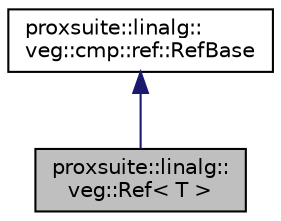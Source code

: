 digraph "proxsuite::linalg::veg::Ref&lt; T &gt;"
{
 // LATEX_PDF_SIZE
  bgcolor="transparent";
  edge [fontname="Helvetica",fontsize="10",labelfontname="Helvetica",labelfontsize="10"];
  node [fontname="Helvetica",fontsize="10",shape=record];
  Node1 [label="proxsuite::linalg::\lveg::Ref\< T \>",height=0.2,width=0.4,color="black", fillcolor="grey75", style="filled", fontcolor="black",tooltip=" "];
  Node2 -> Node1 [dir="back",color="midnightblue",fontsize="10",style="solid",fontname="Helvetica"];
  Node2 [label="proxsuite::linalg::\lveg::cmp::ref::RefBase",height=0.2,width=0.4,color="black",URL="$structproxsuite_1_1linalg_1_1veg_1_1cmp_1_1ref_1_1_ref_base.html",tooltip=" "];
}

